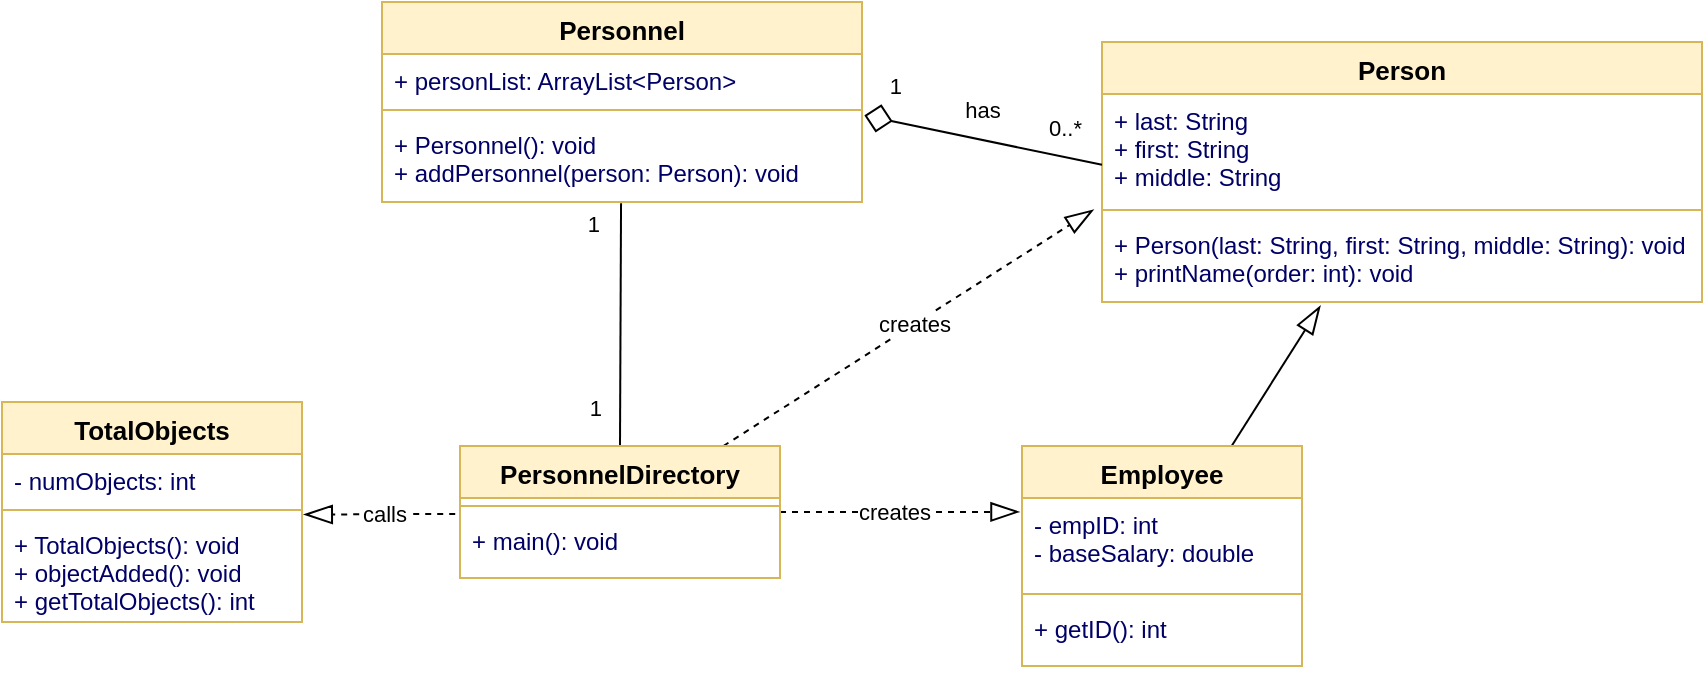 <mxfile>
    <diagram id="e50d5a8b-f89a-59a1-6115-5f8c8060d788" name="Page-1">
        <mxGraphModel dx="1042" dy="1296" grid="1" gridSize="10" guides="1" tooltips="1" connect="1" arrows="1" fold="1" page="1" pageScale="1" pageWidth="1169" pageHeight="1654" math="0" shadow="0">
            <root>
                <mxCell id="0"/>
                <mxCell id="1" parent="0"/>
                <mxCell id="41fe28ffb9dbdb2c-22" value="Personnel&#10;" style="swimlane;fontStyle=1;align=center;verticalAlign=top;childLayout=stackLayout;horizontal=1;startSize=26;horizontalStack=0;resizeParent=1;resizeParentMax=0;resizeLast=0;collapsible=1;marginBottom=0;swimlaneFillColor=#ffffff;strokeColor=#d6b656;strokeWidth=1;fillColor=#fff2cc;fontSize=13;" parent="1" vertex="1">
                    <mxGeometry x="400" y="100" width="240" height="100" as="geometry"/>
                </mxCell>
                <mxCell id="41fe28ffb9dbdb2c-23" value="+ personList: ArrayList&lt;Person&gt;" style="text;strokeColor=none;fillColor=none;align=left;verticalAlign=top;spacingLeft=4;spacingRight=4;overflow=hidden;rotatable=0;points=[[0,0.5],[1,0.5]];portConstraint=eastwest;fontColor=#000066;" parent="41fe28ffb9dbdb2c-22" vertex="1">
                    <mxGeometry y="26" width="240" height="24" as="geometry"/>
                </mxCell>
                <mxCell id="41fe28ffb9dbdb2c-24" value="" style="line;strokeWidth=1;fillColor=#fff2cc;align=left;verticalAlign=middle;spacingTop=-1;spacingLeft=3;spacingRight=3;rotatable=0;labelPosition=right;points=[];portConstraint=eastwest;strokeColor=#d6b656;" parent="41fe28ffb9dbdb2c-22" vertex="1">
                    <mxGeometry y="50" width="240" height="8" as="geometry"/>
                </mxCell>
                <mxCell id="41fe28ffb9dbdb2c-25" value="+ Personnel(): void&#10;+ addPersonnel(person: Person): void" style="text;strokeColor=none;fillColor=none;align=left;verticalAlign=top;spacingLeft=4;spacingRight=4;overflow=hidden;rotatable=0;points=[[0,0.5],[1,0.5]];portConstraint=eastwest;fontColor=#000066;" parent="41fe28ffb9dbdb2c-22" vertex="1">
                    <mxGeometry y="58" width="240" height="42" as="geometry"/>
                </mxCell>
                <mxCell id="70" style="edgeStyle=none;html=1;entryX=0.5;entryY=0;entryDx=0;entryDy=0;strokeColor=default;endArrow=none;endFill=0;labelPosition=left;verticalLabelPosition=top;align=right;verticalAlign=bottom;startArrow=none;startFill=0;endSize=12;startSize=12;exitX=0.498;exitY=1.014;exitDx=0;exitDy=0;exitPerimeter=0;" parent="1" source="41fe28ffb9dbdb2c-25" target="47" edge="1">
                    <mxGeometry relative="1" as="geometry">
                        <mxPoint x="520.96" y="230.0" as="sourcePoint"/>
                    </mxGeometry>
                </mxCell>
                <mxCell id="74" value="1" style="edgeLabel;html=1;align=right;verticalAlign=bottom;resizable=0;points=[];labelPosition=left;verticalLabelPosition=top;" parent="70" vertex="1" connectable="0">
                    <mxGeometry x="-0.474" y="2" relative="1" as="geometry">
                        <mxPoint x="-12" y="-13" as="offset"/>
                    </mxGeometry>
                </mxCell>
                <mxCell id="75" value="1" style="edgeLabel;html=1;align=right;verticalAlign=top;resizable=0;points=[];labelPosition=left;verticalLabelPosition=bottom;" parent="70" vertex="1" connectable="0">
                    <mxGeometry x="0.207" y="2" relative="1" as="geometry">
                        <mxPoint x="-11" y="16" as="offset"/>
                    </mxGeometry>
                </mxCell>
                <mxCell id="113" style="edgeStyle=none;html=1;entryX=-0.009;entryY=0.158;entryDx=0;entryDy=0;entryPerimeter=0;startArrow=none;startFill=0;endArrow=blockThin;endFill=0;startSize=16;endSize=12;dashed=1;" edge="1" parent="1" source="47" target="109">
                    <mxGeometry relative="1" as="geometry"/>
                </mxCell>
                <mxCell id="114" value="creates" style="edgeLabel;html=1;align=center;verticalAlign=middle;resizable=0;points=[];" vertex="1" connectable="0" parent="113">
                    <mxGeometry x="0.243" relative="1" as="geometry">
                        <mxPoint x="-18" as="offset"/>
                    </mxGeometry>
                </mxCell>
                <mxCell id="116" style="edgeStyle=none;html=1;entryX=-0.014;entryY=-0.099;entryDx=0;entryDy=0;entryPerimeter=0;dashed=1;startArrow=none;startFill=0;endArrow=blockThin;endFill=0;startSize=16;endSize=12;" edge="1" parent="1" source="47" target="90">
                    <mxGeometry relative="1" as="geometry"/>
                </mxCell>
                <mxCell id="117" value="creates" style="edgeLabel;html=1;align=center;verticalAlign=middle;resizable=0;points=[];" vertex="1" connectable="0" parent="116">
                    <mxGeometry x="0.031" y="1" relative="1" as="geometry">
                        <mxPoint as="offset"/>
                    </mxGeometry>
                </mxCell>
                <mxCell id="47" value="PersonnelDirectory" style="swimlane;fontStyle=1;align=center;verticalAlign=top;childLayout=stackLayout;horizontal=1;startSize=26;horizontalStack=0;resizeParent=1;resizeParentMax=0;resizeLast=0;collapsible=1;marginBottom=0;swimlaneFillColor=#ffffff;strokeColor=#d6b656;strokeWidth=1;fillColor=#fff2cc;fontSize=13;" parent="1" vertex="1">
                    <mxGeometry x="439" y="322" width="160" height="66" as="geometry"/>
                </mxCell>
                <mxCell id="49" value="" style="line;strokeWidth=1;fillColor=#fff2cc;align=left;verticalAlign=middle;spacingTop=-1;spacingLeft=3;spacingRight=3;rotatable=0;labelPosition=right;points=[];portConstraint=eastwest;strokeColor=#d6b656;" parent="47" vertex="1">
                    <mxGeometry y="26" width="160" height="8" as="geometry"/>
                </mxCell>
                <mxCell id="50" value="+ main(): void" style="text;strokeColor=none;fillColor=none;align=left;verticalAlign=top;spacingLeft=4;spacingRight=4;overflow=hidden;rotatable=0;points=[[0,0.5],[1,0.5]];portConstraint=eastwest;fontColor=#000066;" parent="47" vertex="1">
                    <mxGeometry y="34" width="160" height="32" as="geometry"/>
                </mxCell>
                <mxCell id="87" value="Person" style="swimlane;fontStyle=1;align=center;verticalAlign=top;childLayout=stackLayout;horizontal=1;startSize=26;horizontalStack=0;resizeParent=1;resizeParentMax=0;resizeLast=0;collapsible=1;marginBottom=0;swimlaneFillColor=#ffffff;strokeColor=#d6b656;strokeWidth=1;fillColor=#fff2cc;fontSize=13;" parent="1" vertex="1">
                    <mxGeometry x="760" y="120" width="300" height="130" as="geometry"/>
                </mxCell>
                <mxCell id="88" value="+ last: String&#10;+ first: String&#10;+ middle: String" style="text;strokeColor=none;fillColor=none;align=left;verticalAlign=top;spacingLeft=4;spacingRight=4;overflow=hidden;rotatable=0;points=[[0,0.5],[1,0.5]];portConstraint=eastwest;fontColor=#000066;" parent="87" vertex="1">
                    <mxGeometry y="26" width="300" height="54" as="geometry"/>
                </mxCell>
                <mxCell id="89" value="" style="line;strokeWidth=1;fillColor=#fff2cc;align=left;verticalAlign=middle;spacingTop=-1;spacingLeft=3;spacingRight=3;rotatable=0;labelPosition=right;points=[];portConstraint=eastwest;strokeColor=#d6b656;" parent="87" vertex="1">
                    <mxGeometry y="80" width="300" height="8" as="geometry"/>
                </mxCell>
                <mxCell id="90" value="+ Person(last: String, first: String, middle: String): void&#10;+ printName(order: int): void" style="text;strokeColor=none;fillColor=none;align=left;verticalAlign=top;spacingLeft=4;spacingRight=4;overflow=hidden;rotatable=0;points=[[0,0.5],[1,0.5]];portConstraint=eastwest;fontColor=#000066;" parent="87" vertex="1">
                    <mxGeometry y="88" width="300" height="42" as="geometry"/>
                </mxCell>
                <mxCell id="91" style="edgeStyle=none;html=1;entryX=0;entryY=0.656;entryDx=0;entryDy=0;strokeColor=default;endArrow=none;endFill=0;labelPosition=left;verticalLabelPosition=top;align=right;verticalAlign=bottom;startArrow=diamond;startFill=0;endSize=12;startSize=12;exitX=1.005;exitY=-0.031;exitDx=0;exitDy=0;exitPerimeter=0;entryPerimeter=0;" parent="1" source="41fe28ffb9dbdb2c-25" target="88" edge="1">
                    <mxGeometry relative="1" as="geometry">
                        <mxPoint x="680.96" y="150.87" as="sourcePoint"/>
                        <mxPoint x="710" y="290" as="targetPoint"/>
                    </mxGeometry>
                </mxCell>
                <mxCell id="92" value="1" style="edgeLabel;html=1;align=right;verticalAlign=bottom;resizable=0;points=[];labelPosition=left;verticalLabelPosition=top;" parent="91" vertex="1" connectable="0">
                    <mxGeometry x="-0.474" y="2" relative="1" as="geometry">
                        <mxPoint x="-12" y="-11" as="offset"/>
                    </mxGeometry>
                </mxCell>
                <mxCell id="93" value="0..*" style="edgeLabel;html=1;align=right;verticalAlign=top;resizable=0;points=[];labelPosition=left;verticalLabelPosition=bottom;" parent="91" vertex="1" connectable="0">
                    <mxGeometry x="0.207" y="2" relative="1" as="geometry">
                        <mxPoint x="37" y="-20" as="offset"/>
                    </mxGeometry>
                </mxCell>
                <mxCell id="94" value="has" style="edgeLabel;html=1;align=center;verticalAlign=middle;resizable=0;points=[];" parent="91" vertex="1" connectable="0">
                    <mxGeometry x="-0.027" y="1" relative="1" as="geometry">
                        <mxPoint x="1" y="-14" as="offset"/>
                    </mxGeometry>
                </mxCell>
                <mxCell id="102" value="TotalObjects" style="swimlane;fontStyle=1;align=center;verticalAlign=top;childLayout=stackLayout;horizontal=1;startSize=26;horizontalStack=0;resizeParent=1;resizeParentMax=0;resizeLast=0;collapsible=1;marginBottom=0;swimlaneFillColor=#ffffff;strokeColor=#d6b656;strokeWidth=1;fillColor=#fff2cc;fontSize=13;" vertex="1" parent="1">
                    <mxGeometry x="210" y="300" width="150" height="110" as="geometry"/>
                </mxCell>
                <mxCell id="103" value="- numObjects: int" style="text;strokeColor=none;fillColor=none;align=left;verticalAlign=top;spacingLeft=4;spacingRight=4;overflow=hidden;rotatable=0;points=[[0,0.5],[1,0.5]];portConstraint=eastwest;fontColor=#000066;" vertex="1" parent="102">
                    <mxGeometry y="26" width="150" height="24" as="geometry"/>
                </mxCell>
                <mxCell id="104" value="" style="line;strokeWidth=1;fillColor=#fff2cc;align=left;verticalAlign=middle;spacingTop=-1;spacingLeft=3;spacingRight=3;rotatable=0;labelPosition=right;points=[];portConstraint=eastwest;strokeColor=#d6b656;" vertex="1" parent="102">
                    <mxGeometry y="50" width="150" height="8" as="geometry"/>
                </mxCell>
                <mxCell id="105" value="+ TotalObjects(): void&#10;+ objectAdded(): void&#10;+ getTotalObjects(): int" style="text;strokeColor=none;fillColor=none;align=left;verticalAlign=top;spacingLeft=4;spacingRight=4;overflow=hidden;rotatable=0;points=[[0,0.5],[1,0.5]];portConstraint=eastwest;fontColor=#000066;" vertex="1" parent="102">
                    <mxGeometry y="58" width="150" height="52" as="geometry"/>
                </mxCell>
                <mxCell id="106" style="edgeStyle=none;html=1;startArrow=none;startFill=0;entryX=1.006;entryY=-0.033;entryDx=0;entryDy=0;entryPerimeter=0;dashed=1;endArrow=blockThin;endFill=0;startSize=16;endSize=12;exitX=-0.015;exitY=-0.001;exitDx=0;exitDy=0;exitPerimeter=0;" edge="1" parent="1" source="50" target="105">
                    <mxGeometry relative="1" as="geometry">
                        <mxPoint x="370" y="410.0" as="targetPoint"/>
                    </mxGeometry>
                </mxCell>
                <mxCell id="107" value="calls" style="edgeLabel;html=1;align=center;verticalAlign=middle;resizable=0;points=[];" vertex="1" connectable="0" parent="106">
                    <mxGeometry x="-0.053" relative="1" as="geometry">
                        <mxPoint as="offset"/>
                    </mxGeometry>
                </mxCell>
                <mxCell id="112" style="edgeStyle=none;html=1;entryX=0.364;entryY=1.046;entryDx=0;entryDy=0;entryPerimeter=0;startArrow=none;startFill=0;endArrow=blockThin;endFill=0;endSize=12;" edge="1" parent="1" source="108" target="90">
                    <mxGeometry relative="1" as="geometry"/>
                </mxCell>
                <mxCell id="108" value="Employee" style="swimlane;fontStyle=1;align=center;verticalAlign=top;childLayout=stackLayout;horizontal=1;startSize=26;horizontalStack=0;resizeParent=1;resizeParentMax=0;resizeLast=0;collapsible=1;marginBottom=0;swimlaneFillColor=#ffffff;strokeColor=#d6b656;strokeWidth=1;fillColor=#fff2cc;fontSize=13;" vertex="1" parent="1">
                    <mxGeometry x="720" y="322" width="140" height="110" as="geometry"/>
                </mxCell>
                <mxCell id="109" value="- empID: int&#10;- baseSalary: double" style="text;strokeColor=none;fillColor=none;align=left;verticalAlign=top;spacingLeft=4;spacingRight=4;overflow=hidden;rotatable=0;points=[[0,0.5],[1,0.5]];portConstraint=eastwest;fontColor=#000066;" vertex="1" parent="108">
                    <mxGeometry y="26" width="140" height="44" as="geometry"/>
                </mxCell>
                <mxCell id="110" value="" style="line;strokeWidth=1;fillColor=#fff2cc;align=left;verticalAlign=middle;spacingTop=-1;spacingLeft=3;spacingRight=3;rotatable=0;labelPosition=right;points=[];portConstraint=eastwest;strokeColor=#d6b656;" vertex="1" parent="108">
                    <mxGeometry y="70" width="140" height="8" as="geometry"/>
                </mxCell>
                <mxCell id="111" value="+ getID(): int" style="text;strokeColor=none;fillColor=none;align=left;verticalAlign=top;spacingLeft=4;spacingRight=4;overflow=hidden;rotatable=0;points=[[0,0.5],[1,0.5]];portConstraint=eastwest;fontColor=#000066;" vertex="1" parent="108">
                    <mxGeometry y="78" width="140" height="32" as="geometry"/>
                </mxCell>
            </root>
        </mxGraphModel>
    </diagram>
</mxfile>
